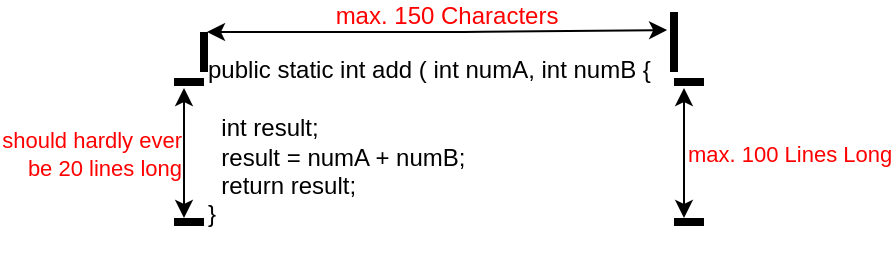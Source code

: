 <mxfile version="12.1.9" pages="1"><diagram id="puAJBiQly4KAKTJdmDPc" name="Page-1"><mxGraphModel dx="490" dy="310" grid="1" gridSize="10" guides="1" tooltips="1" connect="1" arrows="1" fold="1" page="1" pageScale="1" pageWidth="827" pageHeight="1169" math="0" shadow="0"><root><mxCell id="0"/><mxCell id="1" parent="0"/><mxCell id="UOV0bPuTnkKRpTbVM5Ws-3" value="&lt;div&gt;public static int add ( int numA, int numB {&lt;/div&gt;&lt;div&gt;&lt;br&gt;&lt;/div&gt;&lt;div&gt;&amp;nbsp; int result;&lt;/div&gt;&lt;div&gt;&amp;nbsp; result = numA + numB;&lt;/div&gt;&lt;div&gt;&amp;nbsp; return result;&lt;/div&gt;&lt;div align=&quot;left&quot;&gt;}&lt;br&gt;&lt;/div&gt;" style="text;html=1;strokeColor=none;fillColor=none;align=left;verticalAlign=middle;whiteSpace=wrap;rounded=0;" vertex="1" parent="1"><mxGeometry x="190" y="160" width="280" height="110" as="geometry"/></mxCell><mxCell id="UOV0bPuTnkKRpTbVM5Ws-7" value="" style="line;strokeWidth=4;direction=south;html=1;perimeter=backbonePerimeter;points=[];outlineConnect=0;fontColor=#FF0000;" vertex="1" parent="1"><mxGeometry x="185" y="160" width="10" height="20" as="geometry"/></mxCell><mxCell id="UOV0bPuTnkKRpTbVM5Ws-8" value="" style="line;strokeWidth=4;direction=south;html=1;perimeter=backbonePerimeter;points=[];outlineConnect=0;fontColor=#FF0000;" vertex="1" parent="1"><mxGeometry x="420" y="150" width="10" height="30" as="geometry"/></mxCell><mxCell id="UOV0bPuTnkKRpTbVM5Ws-12" value="" style="endArrow=classic;startArrow=classic;html=1;labelPosition=left;verticalLabelPosition=middle;align=right;verticalAlign=middle;labelBackgroundColor=none;exitX=0.827;exitY=-0.009;exitDx=0;exitDy=0;exitPerimeter=0;" edge="1" parent="1" source="UOV0bPuTnkKRpTbVM5Ws-3" target="UOV0bPuTnkKRpTbVM5Ws-7"><mxGeometry width="50" height="50" relative="1" as="geometry"><mxPoint x="470" y="160" as="sourcePoint"/><mxPoint x="190" y="160" as="targetPoint"/><Array as="points"><mxPoint x="320" y="160"/><mxPoint x="300" y="160"/></Array></mxGeometry></mxCell><mxCell id="UOV0bPuTnkKRpTbVM5Ws-13" value="max. 150 Characters" style="text;html=1;resizable=0;points=[];align=center;verticalAlign=bottom;labelBackgroundColor=none;labelPosition=center;verticalLabelPosition=top;fontColor=#FF0000;" vertex="1" connectable="0" parent="UOV0bPuTnkKRpTbVM5Ws-12"><mxGeometry x="-0.107" relative="1" as="geometry"><mxPoint x="-8.5" as="offset"/></mxGeometry></mxCell><mxCell id="UOV0bPuTnkKRpTbVM5Ws-14" value="" style="line;strokeWidth=4;html=1;perimeter=backbonePerimeter;points=[];outlineConnect=0;fontColor=#FF0000;" vertex="1" parent="1"><mxGeometry x="425" y="180" width="15" height="10" as="geometry"/></mxCell><mxCell id="UOV0bPuTnkKRpTbVM5Ws-15" value="" style="line;strokeWidth=4;html=1;perimeter=backbonePerimeter;points=[];outlineConnect=0;fontColor=#FF0000;" vertex="1" parent="1"><mxGeometry x="425" y="250" width="15" height="10" as="geometry"/></mxCell><mxCell id="UOV0bPuTnkKRpTbVM5Ws-16" value="max. 100 Lines Long" style="endArrow=classic;startArrow=classic;html=1;labelBackgroundColor=none;fontColor=#FF0000;labelPosition=right;verticalLabelPosition=middle;align=left;verticalAlign=middle;" edge="1" parent="1" source="UOV0bPuTnkKRpTbVM5Ws-15"><mxGeometry width="50" height="50" relative="1" as="geometry"><mxPoint x="450" y="280" as="sourcePoint"/><mxPoint x="430" y="188" as="targetPoint"/><Array as="points"><mxPoint x="430" y="220"/><mxPoint x="430" y="210"/><mxPoint x="430" y="200"/><mxPoint x="430" y="188"/></Array></mxGeometry></mxCell><mxCell id="UOV0bPuTnkKRpTbVM5Ws-22" value="" style="line;strokeWidth=4;html=1;perimeter=backbonePerimeter;points=[];outlineConnect=0;fontColor=#FF0000;" vertex="1" parent="1"><mxGeometry x="175" y="180" width="15" height="10" as="geometry"/></mxCell><mxCell id="UOV0bPuTnkKRpTbVM5Ws-23" value="" style="line;strokeWidth=4;html=1;perimeter=backbonePerimeter;points=[];outlineConnect=0;fontColor=#FF0000;" vertex="1" parent="1"><mxGeometry x="175" y="250" width="15" height="10" as="geometry"/></mxCell><mxCell id="UOV0bPuTnkKRpTbVM5Ws-24" value="&lt;div&gt;should hardly ever&lt;/div&gt;&lt;div&gt;be 20 lines long&lt;br&gt;&lt;/div&gt;" style="endArrow=classic;startArrow=classic;html=1;labelBackgroundColor=none;fontColor=#FF0000;labelPosition=left;verticalLabelPosition=middle;align=right;verticalAlign=middle;" edge="1" parent="1" source="UOV0bPuTnkKRpTbVM5Ws-23"><mxGeometry width="50" height="50" relative="1" as="geometry"><mxPoint x="200" y="280" as="sourcePoint"/><mxPoint x="180" y="188.0" as="targetPoint"/><Array as="points"><mxPoint x="180" y="220"/><mxPoint x="180" y="210"/><mxPoint x="180" y="200"/><mxPoint x="180" y="188"/></Array></mxGeometry></mxCell></root></mxGraphModel></diagram></mxfile>